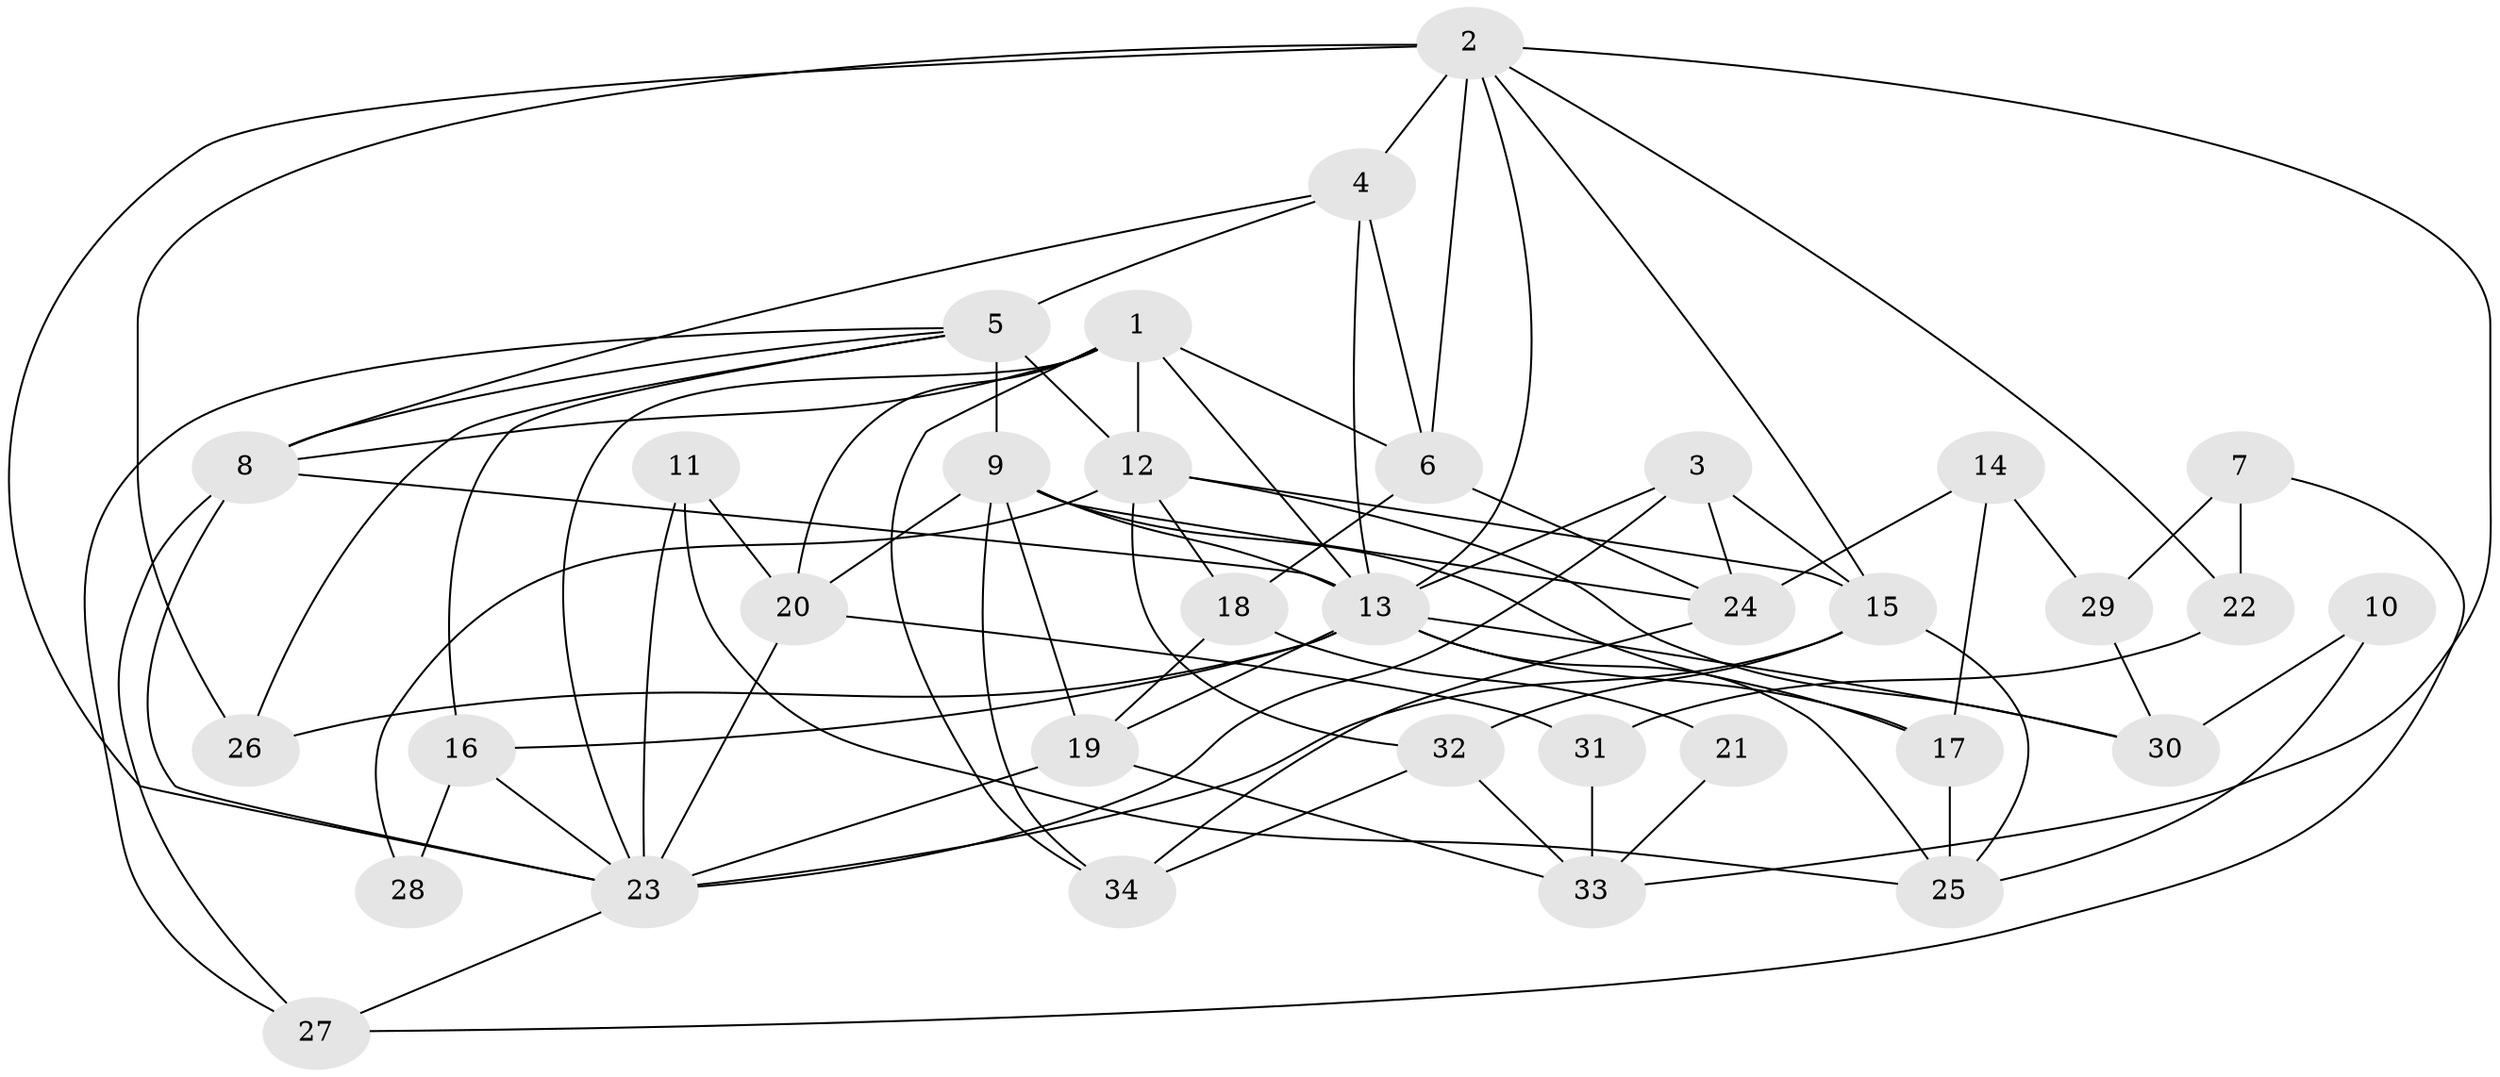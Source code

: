 // original degree distribution, {7: 0.04411764705882353, 4: 0.27941176470588236, 3: 0.29411764705882354, 6: 0.1323529411764706, 2: 0.11764705882352941, 5: 0.1323529411764706}
// Generated by graph-tools (version 1.1) at 2025/36/03/09/25 02:36:10]
// undirected, 34 vertices, 82 edges
graph export_dot {
graph [start="1"]
  node [color=gray90,style=filled];
  1;
  2;
  3;
  4;
  5;
  6;
  7;
  8;
  9;
  10;
  11;
  12;
  13;
  14;
  15;
  16;
  17;
  18;
  19;
  20;
  21;
  22;
  23;
  24;
  25;
  26;
  27;
  28;
  29;
  30;
  31;
  32;
  33;
  34;
  1 -- 6 [weight=3.0];
  1 -- 8 [weight=1.0];
  1 -- 12 [weight=1.0];
  1 -- 13 [weight=2.0];
  1 -- 20 [weight=2.0];
  1 -- 23 [weight=1.0];
  1 -- 34 [weight=1.0];
  2 -- 4 [weight=3.0];
  2 -- 6 [weight=2.0];
  2 -- 13 [weight=2.0];
  2 -- 15 [weight=1.0];
  2 -- 22 [weight=1.0];
  2 -- 23 [weight=1.0];
  2 -- 26 [weight=1.0];
  2 -- 33 [weight=1.0];
  3 -- 13 [weight=1.0];
  3 -- 15 [weight=1.0];
  3 -- 23 [weight=1.0];
  3 -- 24 [weight=1.0];
  4 -- 5 [weight=1.0];
  4 -- 6 [weight=2.0];
  4 -- 8 [weight=1.0];
  4 -- 13 [weight=1.0];
  5 -- 8 [weight=1.0];
  5 -- 9 [weight=1.0];
  5 -- 12 [weight=3.0];
  5 -- 16 [weight=1.0];
  5 -- 26 [weight=1.0];
  5 -- 27 [weight=1.0];
  6 -- 18 [weight=1.0];
  6 -- 24 [weight=1.0];
  7 -- 22 [weight=1.0];
  7 -- 27 [weight=1.0];
  7 -- 29 [weight=1.0];
  8 -- 13 [weight=1.0];
  8 -- 23 [weight=1.0];
  8 -- 27 [weight=1.0];
  9 -- 13 [weight=2.0];
  9 -- 17 [weight=1.0];
  9 -- 19 [weight=1.0];
  9 -- 20 [weight=2.0];
  9 -- 24 [weight=1.0];
  9 -- 34 [weight=1.0];
  10 -- 25 [weight=1.0];
  10 -- 30 [weight=1.0];
  11 -- 20 [weight=1.0];
  11 -- 23 [weight=1.0];
  11 -- 25 [weight=1.0];
  12 -- 15 [weight=1.0];
  12 -- 18 [weight=1.0];
  12 -- 28 [weight=1.0];
  12 -- 30 [weight=1.0];
  12 -- 32 [weight=1.0];
  13 -- 16 [weight=1.0];
  13 -- 17 [weight=1.0];
  13 -- 19 [weight=1.0];
  13 -- 25 [weight=1.0];
  13 -- 26 [weight=1.0];
  13 -- 30 [weight=1.0];
  14 -- 17 [weight=1.0];
  14 -- 24 [weight=1.0];
  14 -- 29 [weight=1.0];
  15 -- 23 [weight=1.0];
  15 -- 25 [weight=1.0];
  15 -- 32 [weight=1.0];
  16 -- 23 [weight=1.0];
  16 -- 28 [weight=1.0];
  17 -- 25 [weight=1.0];
  18 -- 19 [weight=2.0];
  18 -- 21 [weight=1.0];
  19 -- 23 [weight=1.0];
  19 -- 33 [weight=1.0];
  20 -- 23 [weight=2.0];
  20 -- 31 [weight=1.0];
  21 -- 33 [weight=1.0];
  22 -- 31 [weight=1.0];
  23 -- 27 [weight=1.0];
  24 -- 34 [weight=1.0];
  29 -- 30 [weight=1.0];
  31 -- 33 [weight=1.0];
  32 -- 33 [weight=1.0];
  32 -- 34 [weight=1.0];
}
